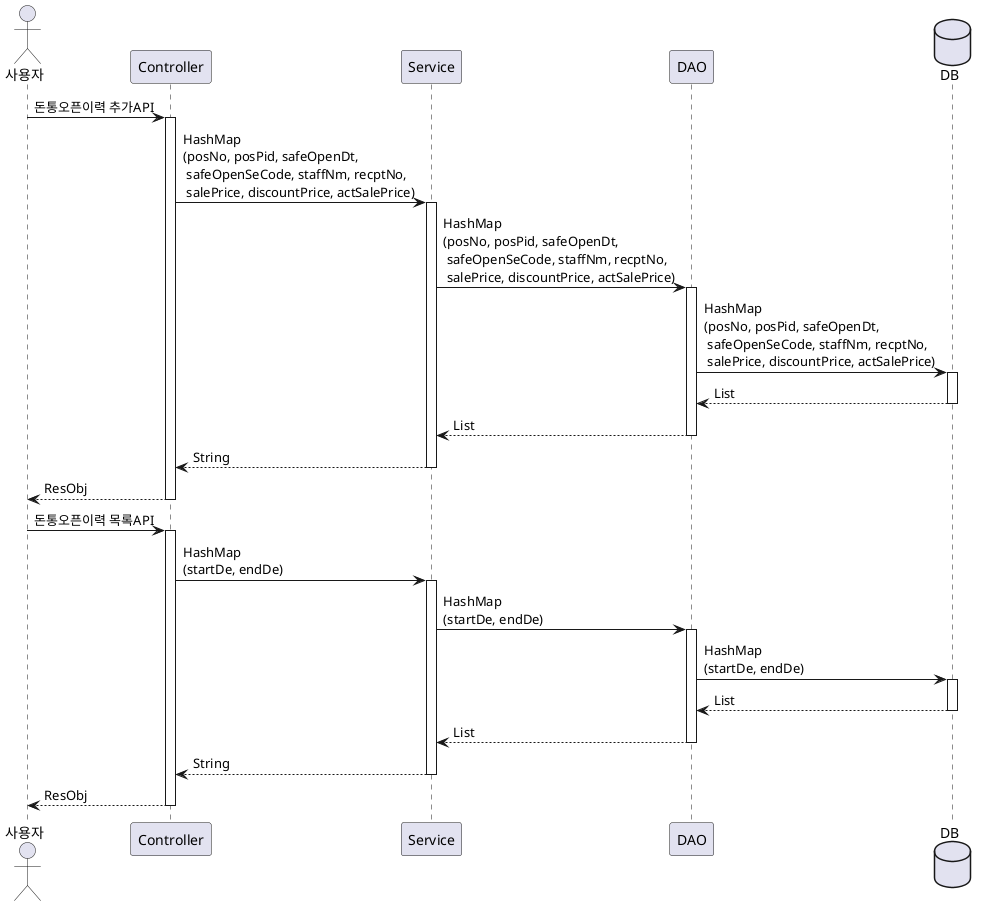 @startuml Safe Open Sequence

actor "사용자" as user
participant "Controller" as controller
participant "Service" as service
participant "DAO" as dao
database "DB" as db

' 돈통오픈이력 추가API
user -> controller : 돈통오픈이력 추가API
activate controller
controller -> service : HashMap\n(posNo, posPid, safeOpenDt,\n safeOpenSeCode, staffNm, recptNo,\n salePrice, discountPrice, actSalePrice)
activate service
service -> dao: HashMap\n(posNo, posPid, safeOpenDt,\n safeOpenSeCode, staffNm, recptNo,\n salePrice, discountPrice, actSalePrice)
activate dao
dao -> db: HashMap\n(posNo, posPid, safeOpenDt,\n safeOpenSeCode, staffNm, recptNo,\n salePrice, discountPrice, actSalePrice)
activate db
dao <-- db: List
deactivate db
service <-- dao: List
deactivate dao
controller <-- service: String
deactivate service
user <-- controller: ResObj
deactivate controller

' 돈통오픈이력 목록API
user -> controller : 돈통오픈이력 목록API
activate controller
controller -> service : HashMap\n(startDe, endDe)
activate service
service -> dao: HashMap\n(startDe, endDe)
activate dao
dao -> db: HashMap\n(startDe, endDe)
activate db
dao <-- db: List
deactivate db
service <-- dao: List
deactivate dao
controller <-- service: String
deactivate service
user <-- controller: ResObj
deactivate controller

@enduml